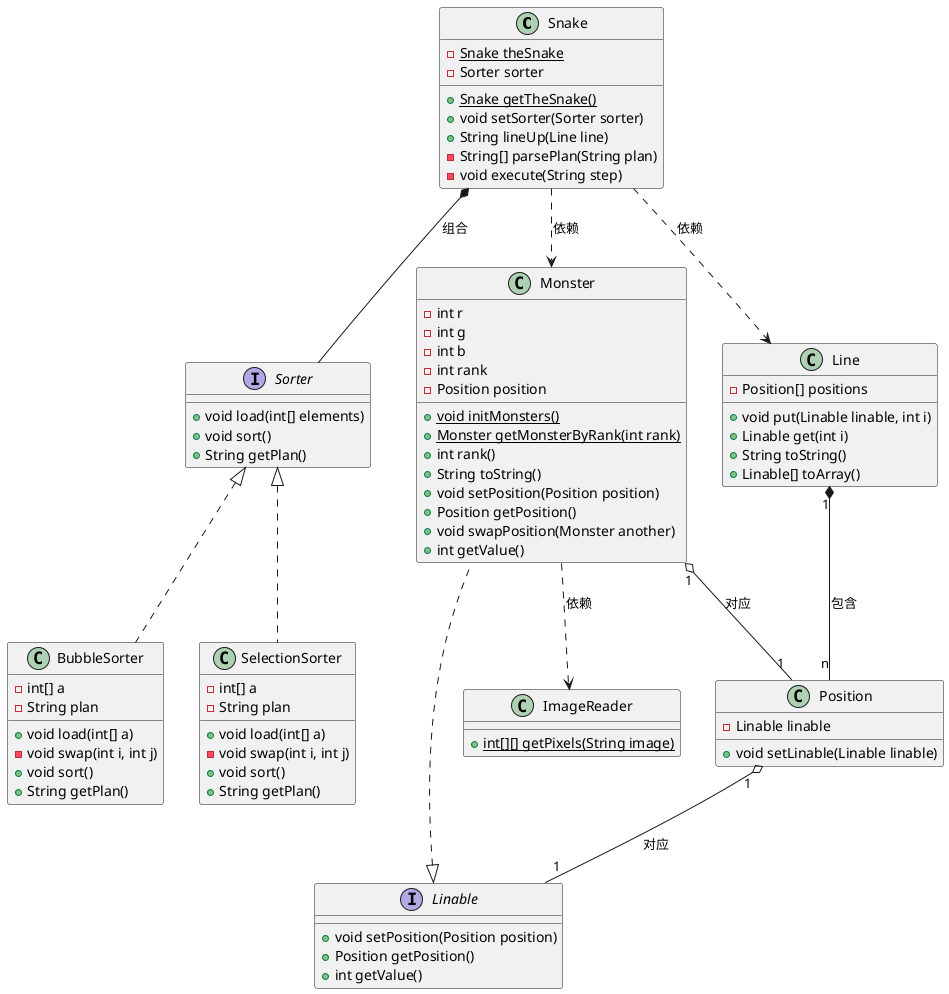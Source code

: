 @startuml

class Snake {
    - {static} Snake theSnake
    - Sorter sorter

    + {static} Snake getTheSnake()
    + void setSorter(Sorter sorter)
    + String lineUp(Line line)
    - String[] parsePlan(String plan)
    - void execute(String step)
}

interface Sorter {
    + void load(int[] elements)
    + void sort()
    + String getPlan()
}

class BubbleSorter implements Sorter {
    - int[] a
    - String plan

    + void load(int[] a)
    - void swap(int i, int j)
    + void sort()
    + String getPlan()
}

class SelectionSorter implements Sorter {
    - int[] a
    - String plan

    + void load(int[] a)
    - void swap(int i, int j)
    + void sort()
    + String getPlan()
}

interface Linable {
    + void setPosition(Position position)
    + Position getPosition()
    + int getValue()
}

class Monster implements Linable {

    - int r
    - int g
    - int b
    - int rank
    - Position position

    + {static} void initMonsters()
    + {static} Monster getMonsterByRank(int rank)
    + int rank()
    + String toString()
    + void setPosition(Position position)
    + Position getPosition()
    + void swapPosition(Monster another)
    + int getValue()
}

class Line {
    - Position[] positions

    + void put(Linable linable, int i)
    + Linable get(int i)
    + String toString()
    + Linable[] toArray()
}

class Position {
    - Linable linable

    + void setLinable(Linable linable)
}

class ImageReader {
    + {static} int[][] getPixels(String image)
}

Line "1" *-- "n" Position : 包含
Position "1" o-- "1" Linable : 对应
Monster "1" o-- "1" Position : 对应
Snake *-- Sorter : 组合
Snake ..> Line : 依赖
Snake ..> Monster : 依赖
Monster ..> ImageReader : 依赖

@enduml
